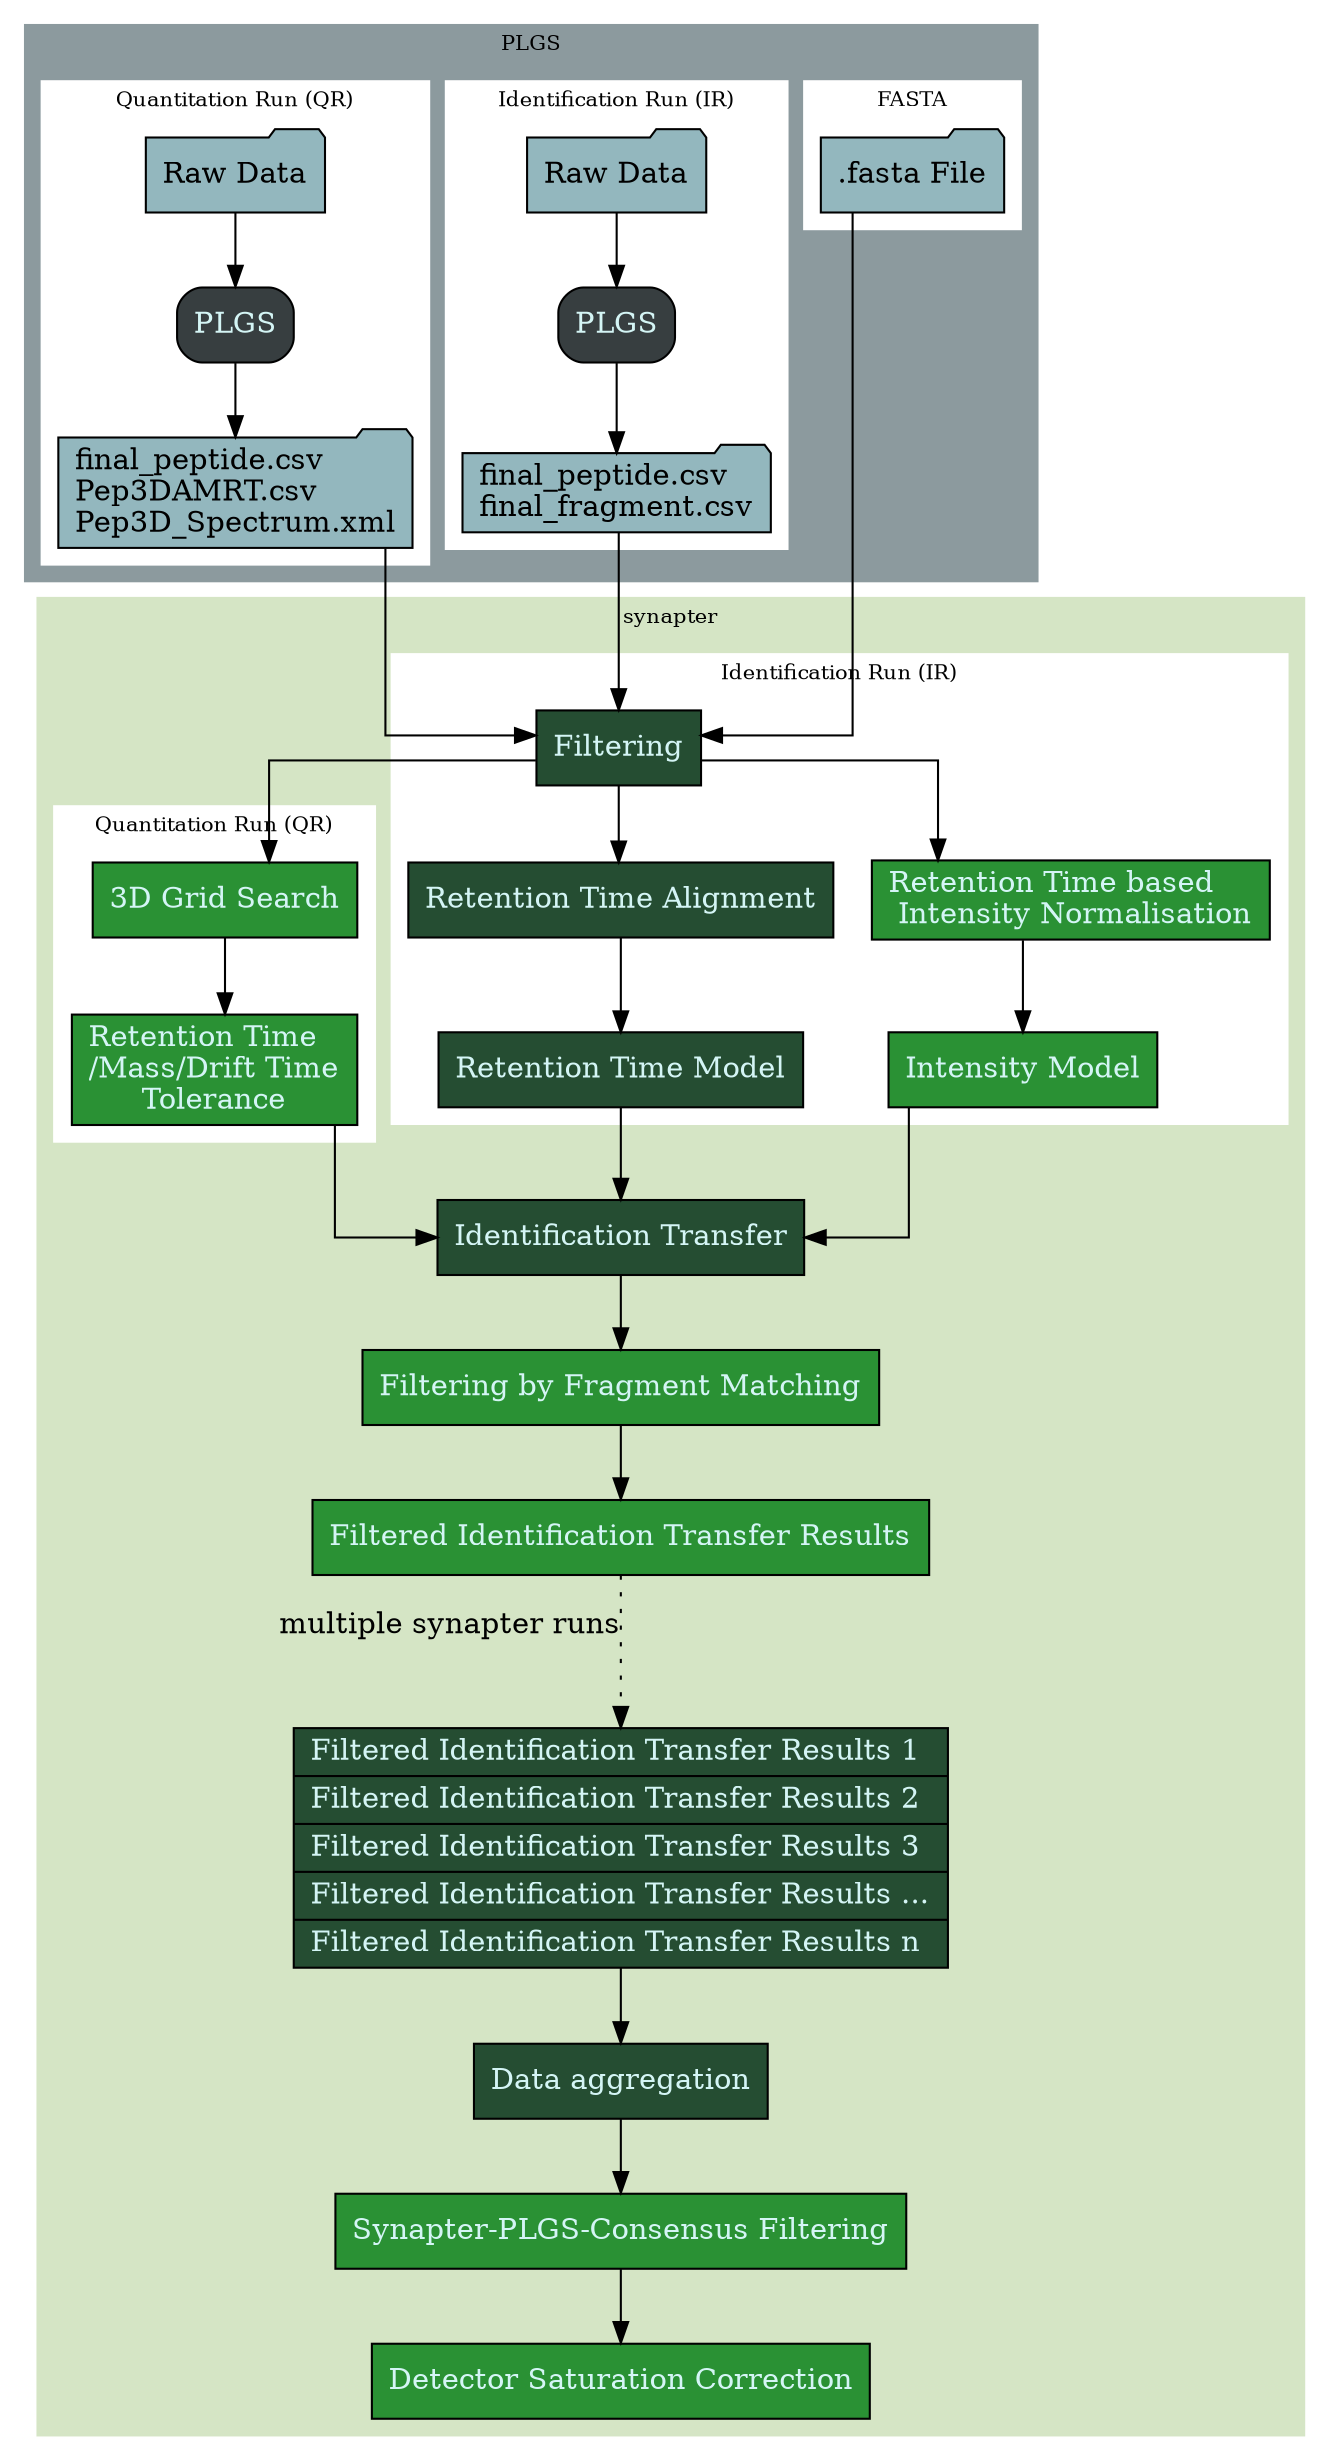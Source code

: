 /* create with `dot synapter2workflow.dot -Tpng -o ../Figures/synapter2workflow.png` */
digraph flowchart {
  graph [fontsize=10];
  node [shape="box"];
  splines="ortho";
  /* plgs palette:
      #93b7be
      #d4f5f5
      #305252
      #8c9a9e
      #373e40
   */

  /* synapter palette:
      #d5e5c5
      #2a9134
      #69b578
      #137547
      #254d32
   */

  /* data nodes */
  node [shape="folder"; style="filled", fillcolor="#93b7be", fontcolor="#000000"]
  QR1[label="Raw Data"];
  QR2[label="final_peptide.csv\lPep3DAMRT.csv\lPep3D_Spectrum.xml\l"];
  IR1[label="Raw Data"];
  IR2[label="final_peptide.csv\lfinal_fragment.csv\l"];
  FASTA[label=".fasta File"];

  /* PLGS nodes */
  node [shape="box"; style="filled, rounded", fillcolor="#373e40", fontcolor="#d4f5f5"]
  PLGSIR1[label="PLGS"];
  PLGSQR1[label="PLGS"];

  /* synapter1 nodes */
  node [shape="box"; style="filled", fillcolor="#254d32", fontcolor="#d4f5f5"]
  SFT[label="Filtering"];
  SRTA[label="Retention Time Alignment"];
  SRTM[label="Retention Time Model"];
  SIT[label="Identification Transfer"];
  SDA[label="Data aggregation"];

  /* synapter1 record nodes */
  node [shape="record"]
  SMITF[label="{ Filtered Identification Transfer Results 1\l | Filtered Identification Transfer Results 2\l | Filtered Identification Transfer Results 3\l | Filtered Identification Transfer Results ...\l | Filtered Identification Transfer Results n\l }"]

  /* synapter2 (new) nodes */
  node [shape="box"; style="filled", fillcolor="#2a9134", fontcolor="#d4f5f5"]
  SRTI[label="Retention Time based\l Intensity Normalisation"];
  SIM[label="Intensity Model"];
  SDD[label="3D Grid Search"];
  SRMD[label="Retention Time\l/Mass/Drift Time\lTolerance"];
  SFFM[label="Filtering by Fragment Matching"];
  SITF[label="Filtered Identification Transfer Results"];
  SPCF[label="Synapter-PLGS-Consensus Filtering"];
  SDSC[label="Detector Saturation Correction"];

  subgraph cluster0 {
    label="PLGS";
    style="filled"; color="#8c9a9e";

    subgraph cluster00 {
      label="FASTA"
      style="filled"; color="#ffffff";
      FASTA
    }
    subgraph cluster01 {
      label="Identification Run (IR)";
      style="filled"; color="#ffffff";

      IR1->PLGSIR1;
      PLGSIR1->IR2;
    }
    subgraph cluster02 {
      label="Quantitation Run (QR)";
      style="filled"; color="#ffffff";

      QR1->PLGSQR1;
      PLGSQR1->QR2;
    }
  }

  subgraph cluster1 {
    label="synapter";
    style="filled"; color="#d5e5c5";

    FASTA->SFT;

    subgraph cluster11 {
      label="Identification Run (IR)";
      style="filled"; color="#ffffff";

      IR2->SFT;
      SFT->SRTA;
      SRTA->SRTM;
      SFT->SRTI;
      SRTI->SIM;
    }
    subgraph cluster12 {
      label="Quantitation Run (QR)";
      style="filled"; color="#ffffff";

      QR2->SFT;
      SFT->SDD;
      SDD->SRMD;

      QR2->SDD[style=invis];
    }

    SRTM->SIT;
    SIM->SIT;
    SRMD->SIT;

    SIT->SFFM;
    SFFM->SITF;

    SITF->SMITF [style="dotted", xlabel="multiple synapter runs", minlen=2];

    SMITF->SDA;
    SDA->SPCF;
    SPCF->SDSC;
  }
}
